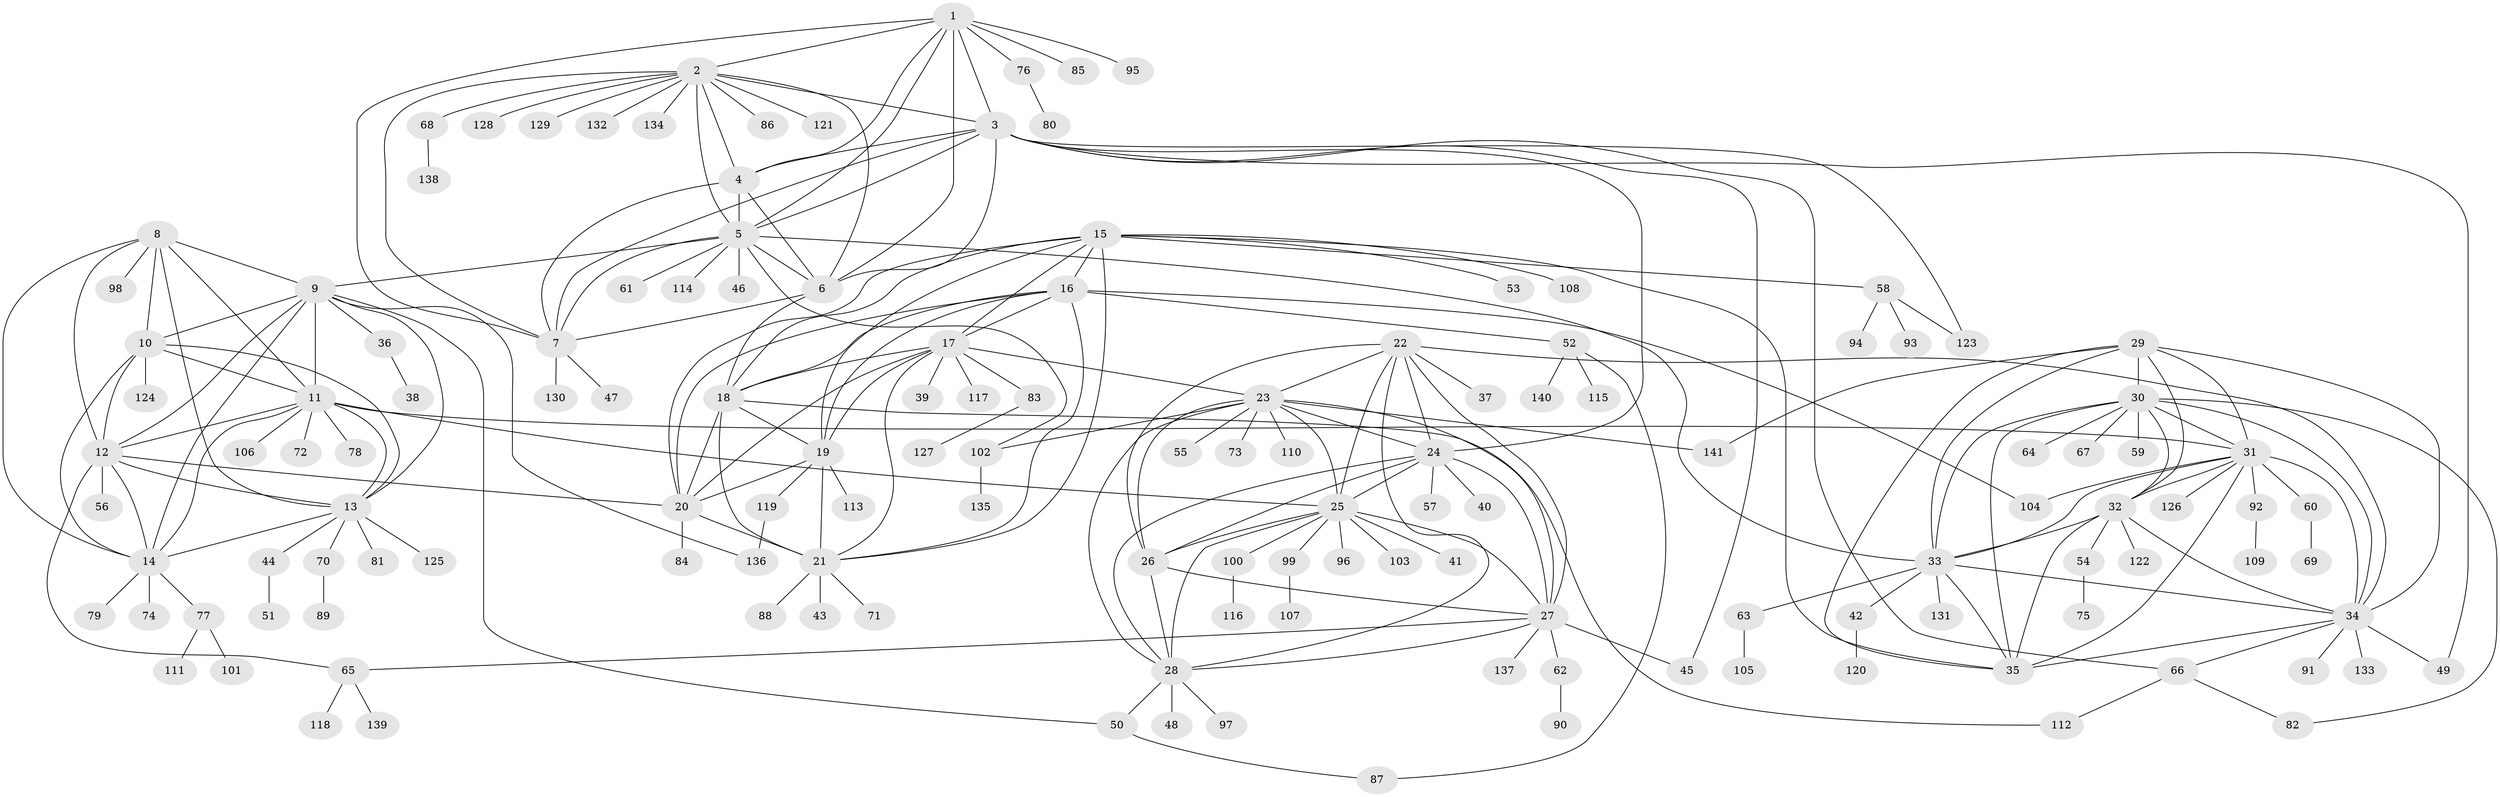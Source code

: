 // coarse degree distribution, {10: 0.047058823529411764, 7: 0.10588235294117647, 6: 0.03529411764705882, 8: 0.07058823529411765, 2: 0.09411764705882353, 5: 0.011764705882352941, 1: 0.5529411764705883, 9: 0.047058823529411764, 4: 0.023529411764705882, 3: 0.011764705882352941}
// Generated by graph-tools (version 1.1) at 2025/37/03/04/25 23:37:44]
// undirected, 141 vertices, 234 edges
graph export_dot {
  node [color=gray90,style=filled];
  1;
  2;
  3;
  4;
  5;
  6;
  7;
  8;
  9;
  10;
  11;
  12;
  13;
  14;
  15;
  16;
  17;
  18;
  19;
  20;
  21;
  22;
  23;
  24;
  25;
  26;
  27;
  28;
  29;
  30;
  31;
  32;
  33;
  34;
  35;
  36;
  37;
  38;
  39;
  40;
  41;
  42;
  43;
  44;
  45;
  46;
  47;
  48;
  49;
  50;
  51;
  52;
  53;
  54;
  55;
  56;
  57;
  58;
  59;
  60;
  61;
  62;
  63;
  64;
  65;
  66;
  67;
  68;
  69;
  70;
  71;
  72;
  73;
  74;
  75;
  76;
  77;
  78;
  79;
  80;
  81;
  82;
  83;
  84;
  85;
  86;
  87;
  88;
  89;
  90;
  91;
  92;
  93;
  94;
  95;
  96;
  97;
  98;
  99;
  100;
  101;
  102;
  103;
  104;
  105;
  106;
  107;
  108;
  109;
  110;
  111;
  112;
  113;
  114;
  115;
  116;
  117;
  118;
  119;
  120;
  121;
  122;
  123;
  124;
  125;
  126;
  127;
  128;
  129;
  130;
  131;
  132;
  133;
  134;
  135;
  136;
  137;
  138;
  139;
  140;
  141;
  1 -- 2;
  1 -- 3;
  1 -- 4;
  1 -- 5;
  1 -- 6;
  1 -- 7;
  1 -- 76;
  1 -- 85;
  1 -- 95;
  2 -- 3;
  2 -- 4;
  2 -- 5;
  2 -- 6;
  2 -- 7;
  2 -- 68;
  2 -- 86;
  2 -- 121;
  2 -- 128;
  2 -- 129;
  2 -- 132;
  2 -- 134;
  3 -- 4;
  3 -- 5;
  3 -- 6;
  3 -- 7;
  3 -- 24;
  3 -- 45;
  3 -- 49;
  3 -- 66;
  3 -- 123;
  4 -- 5;
  4 -- 6;
  4 -- 7;
  5 -- 6;
  5 -- 7;
  5 -- 9;
  5 -- 33;
  5 -- 46;
  5 -- 61;
  5 -- 102;
  5 -- 114;
  6 -- 7;
  6 -- 18;
  7 -- 47;
  7 -- 130;
  8 -- 9;
  8 -- 10;
  8 -- 11;
  8 -- 12;
  8 -- 13;
  8 -- 14;
  8 -- 98;
  9 -- 10;
  9 -- 11;
  9 -- 12;
  9 -- 13;
  9 -- 14;
  9 -- 36;
  9 -- 50;
  9 -- 136;
  10 -- 11;
  10 -- 12;
  10 -- 13;
  10 -- 14;
  10 -- 124;
  11 -- 12;
  11 -- 13;
  11 -- 14;
  11 -- 25;
  11 -- 31;
  11 -- 72;
  11 -- 78;
  11 -- 106;
  12 -- 13;
  12 -- 14;
  12 -- 20;
  12 -- 56;
  12 -- 65;
  13 -- 14;
  13 -- 44;
  13 -- 70;
  13 -- 81;
  13 -- 125;
  14 -- 74;
  14 -- 77;
  14 -- 79;
  15 -- 16;
  15 -- 17;
  15 -- 18;
  15 -- 19;
  15 -- 20;
  15 -- 21;
  15 -- 35;
  15 -- 53;
  15 -- 58;
  15 -- 108;
  16 -- 17;
  16 -- 18;
  16 -- 19;
  16 -- 20;
  16 -- 21;
  16 -- 52;
  16 -- 104;
  17 -- 18;
  17 -- 19;
  17 -- 20;
  17 -- 21;
  17 -- 23;
  17 -- 39;
  17 -- 83;
  17 -- 117;
  18 -- 19;
  18 -- 20;
  18 -- 21;
  18 -- 112;
  19 -- 20;
  19 -- 21;
  19 -- 113;
  19 -- 119;
  20 -- 21;
  20 -- 84;
  21 -- 43;
  21 -- 71;
  21 -- 88;
  22 -- 23;
  22 -- 24;
  22 -- 25;
  22 -- 26;
  22 -- 27;
  22 -- 28;
  22 -- 34;
  22 -- 37;
  23 -- 24;
  23 -- 25;
  23 -- 26;
  23 -- 27;
  23 -- 28;
  23 -- 55;
  23 -- 73;
  23 -- 102;
  23 -- 110;
  23 -- 141;
  24 -- 25;
  24 -- 26;
  24 -- 27;
  24 -- 28;
  24 -- 40;
  24 -- 57;
  25 -- 26;
  25 -- 27;
  25 -- 28;
  25 -- 41;
  25 -- 96;
  25 -- 99;
  25 -- 100;
  25 -- 103;
  26 -- 27;
  26 -- 28;
  27 -- 28;
  27 -- 45;
  27 -- 62;
  27 -- 65;
  27 -- 137;
  28 -- 48;
  28 -- 50;
  28 -- 97;
  29 -- 30;
  29 -- 31;
  29 -- 32;
  29 -- 33;
  29 -- 34;
  29 -- 35;
  29 -- 141;
  30 -- 31;
  30 -- 32;
  30 -- 33;
  30 -- 34;
  30 -- 35;
  30 -- 59;
  30 -- 64;
  30 -- 67;
  30 -- 82;
  31 -- 32;
  31 -- 33;
  31 -- 34;
  31 -- 35;
  31 -- 60;
  31 -- 92;
  31 -- 104;
  31 -- 126;
  32 -- 33;
  32 -- 34;
  32 -- 35;
  32 -- 54;
  32 -- 122;
  33 -- 34;
  33 -- 35;
  33 -- 42;
  33 -- 63;
  33 -- 131;
  34 -- 35;
  34 -- 49;
  34 -- 66;
  34 -- 91;
  34 -- 133;
  36 -- 38;
  42 -- 120;
  44 -- 51;
  50 -- 87;
  52 -- 87;
  52 -- 115;
  52 -- 140;
  54 -- 75;
  58 -- 93;
  58 -- 94;
  58 -- 123;
  60 -- 69;
  62 -- 90;
  63 -- 105;
  65 -- 118;
  65 -- 139;
  66 -- 82;
  66 -- 112;
  68 -- 138;
  70 -- 89;
  76 -- 80;
  77 -- 101;
  77 -- 111;
  83 -- 127;
  92 -- 109;
  99 -- 107;
  100 -- 116;
  102 -- 135;
  119 -- 136;
}
